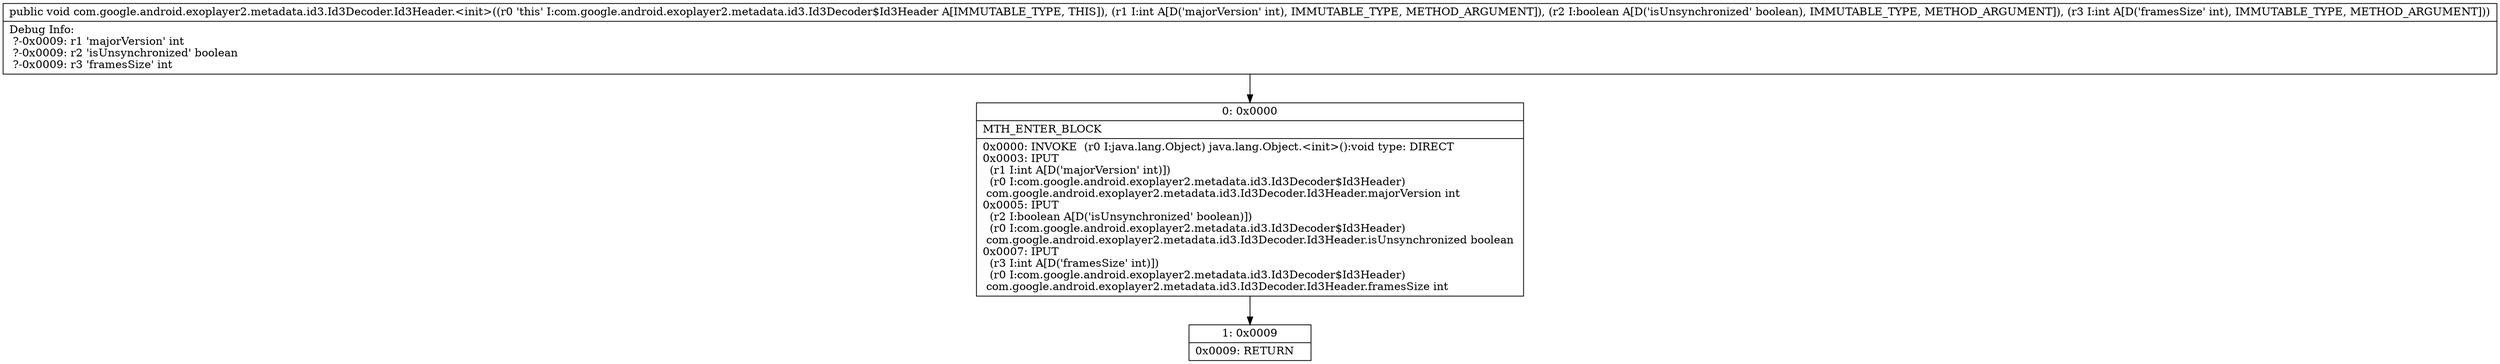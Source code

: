 digraph "CFG forcom.google.android.exoplayer2.metadata.id3.Id3Decoder.Id3Header.\<init\>(IZI)V" {
Node_0 [shape=record,label="{0\:\ 0x0000|MTH_ENTER_BLOCK\l|0x0000: INVOKE  (r0 I:java.lang.Object) java.lang.Object.\<init\>():void type: DIRECT \l0x0003: IPUT  \l  (r1 I:int A[D('majorVersion' int)])\l  (r0 I:com.google.android.exoplayer2.metadata.id3.Id3Decoder$Id3Header)\l com.google.android.exoplayer2.metadata.id3.Id3Decoder.Id3Header.majorVersion int \l0x0005: IPUT  \l  (r2 I:boolean A[D('isUnsynchronized' boolean)])\l  (r0 I:com.google.android.exoplayer2.metadata.id3.Id3Decoder$Id3Header)\l com.google.android.exoplayer2.metadata.id3.Id3Decoder.Id3Header.isUnsynchronized boolean \l0x0007: IPUT  \l  (r3 I:int A[D('framesSize' int)])\l  (r0 I:com.google.android.exoplayer2.metadata.id3.Id3Decoder$Id3Header)\l com.google.android.exoplayer2.metadata.id3.Id3Decoder.Id3Header.framesSize int \l}"];
Node_1 [shape=record,label="{1\:\ 0x0009|0x0009: RETURN   \l}"];
MethodNode[shape=record,label="{public void com.google.android.exoplayer2.metadata.id3.Id3Decoder.Id3Header.\<init\>((r0 'this' I:com.google.android.exoplayer2.metadata.id3.Id3Decoder$Id3Header A[IMMUTABLE_TYPE, THIS]), (r1 I:int A[D('majorVersion' int), IMMUTABLE_TYPE, METHOD_ARGUMENT]), (r2 I:boolean A[D('isUnsynchronized' boolean), IMMUTABLE_TYPE, METHOD_ARGUMENT]), (r3 I:int A[D('framesSize' int), IMMUTABLE_TYPE, METHOD_ARGUMENT]))  | Debug Info:\l  ?\-0x0009: r1 'majorVersion' int\l  ?\-0x0009: r2 'isUnsynchronized' boolean\l  ?\-0x0009: r3 'framesSize' int\l}"];
MethodNode -> Node_0;
Node_0 -> Node_1;
}

